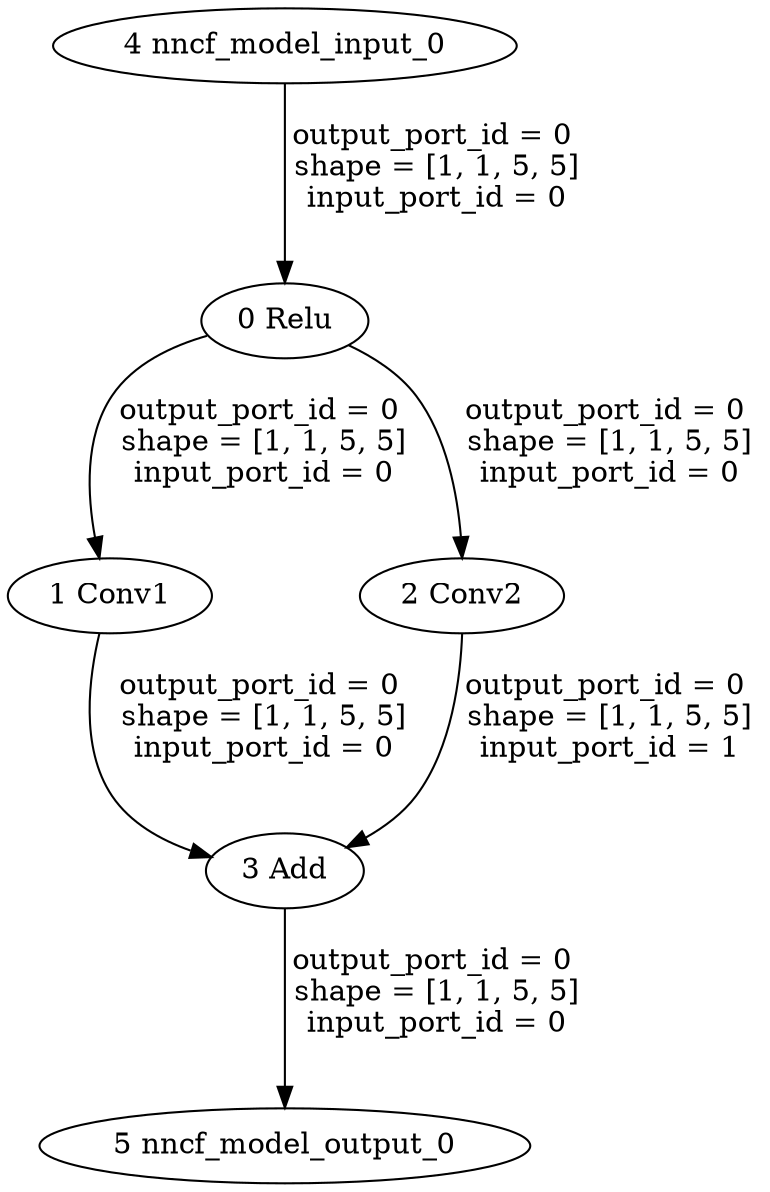 strict digraph  {
"0 Relu" [id=0, type=Relu];
"1 Conv1" [id=1, type=Conv];
"2 Conv2" [id=2, type=Conv];
"3 Add" [id=3, type=Add];
"4 nncf_model_input_0" [id=4, type=nncf_model_input];
"5 nncf_model_output_0" [id=5, type=nncf_model_output];
"0 Relu" -> "1 Conv1"  [label="output_port_id = 0 \n shape = [1, 1, 5, 5] \n input_port_id = 0 \n ", style=solid];
"0 Relu" -> "2 Conv2"  [label="output_port_id = 0 \n shape = [1, 1, 5, 5] \n input_port_id = 0 \n ", style=solid];
"1 Conv1" -> "3 Add"  [label="output_port_id = 0 \n shape = [1, 1, 5, 5] \n input_port_id = 0 \n ", style=solid];
"2 Conv2" -> "3 Add"  [label="output_port_id = 0 \n shape = [1, 1, 5, 5] \n input_port_id = 1 \n ", style=solid];
"3 Add" -> "5 nncf_model_output_0"  [label="output_port_id = 0 \n shape = [1, 1, 5, 5] \n input_port_id = 0 \n ", style=solid];
"4 nncf_model_input_0" -> "0 Relu"  [label="output_port_id = 0 \n shape = [1, 1, 5, 5] \n input_port_id = 0 \n ", style=solid];
}
